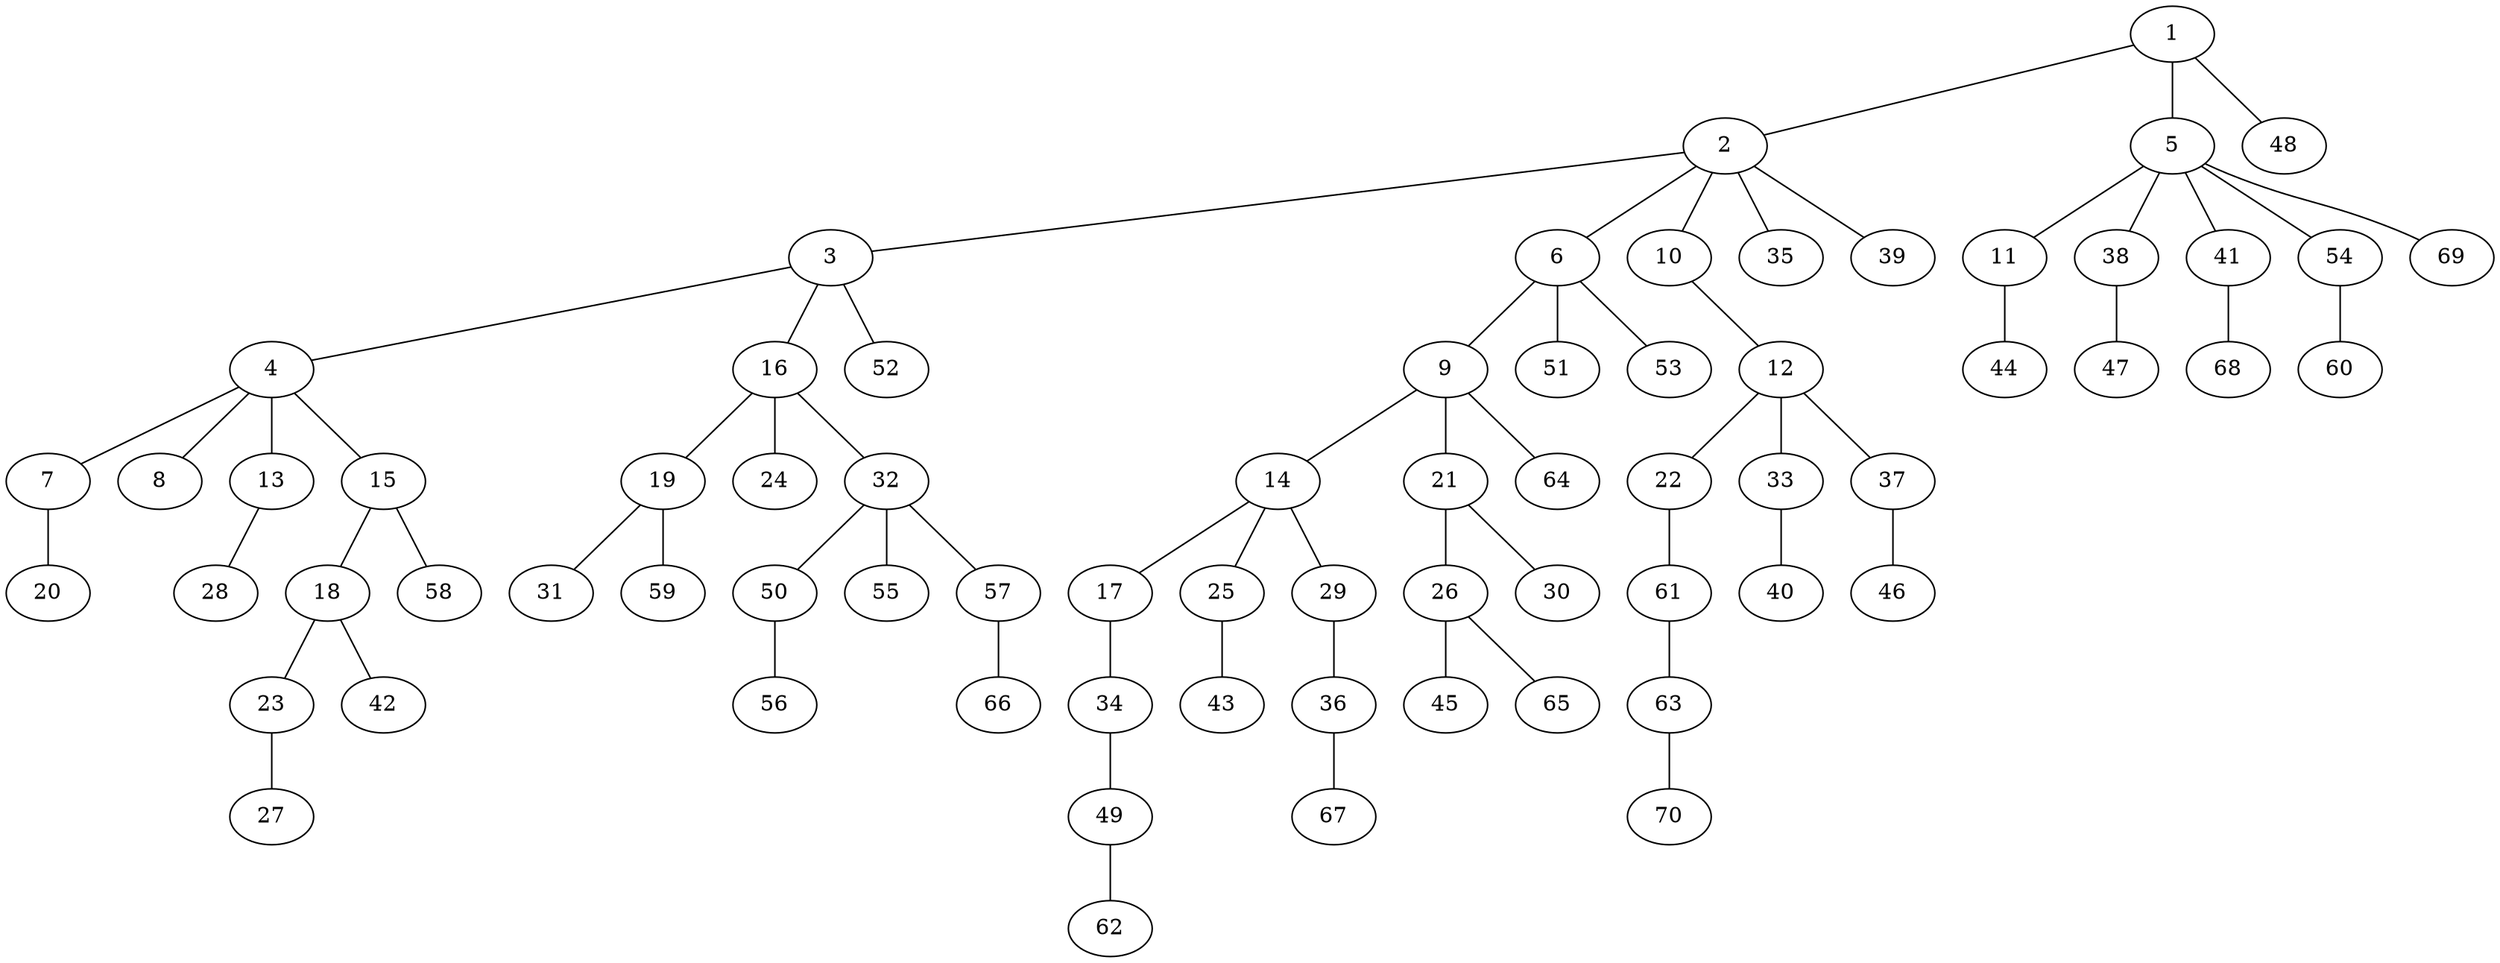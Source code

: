 graph graphname {1--2
1--5
1--48
2--3
2--6
2--10
2--35
2--39
3--4
3--16
3--52
4--7
4--8
4--13
4--15
5--11
5--38
5--41
5--54
5--69
6--9
6--51
6--53
7--20
9--14
9--21
9--64
10--12
11--44
12--22
12--33
12--37
13--28
14--17
14--25
14--29
15--18
15--58
16--19
16--24
16--32
17--34
18--23
18--42
19--31
19--59
21--26
21--30
22--61
23--27
25--43
26--45
26--65
29--36
32--50
32--55
32--57
33--40
34--49
36--67
37--46
38--47
41--68
49--62
50--56
54--60
57--66
61--63
63--70
}